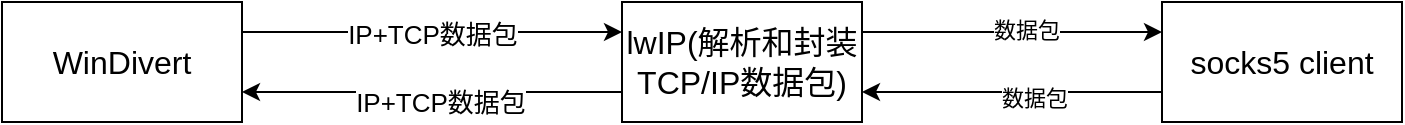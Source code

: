 <mxfile version="22.1.11" type="github">
  <diagram name="第 1 页" id="jFM_bRkAo_Z9jXmtW7PE">
    <mxGraphModel dx="1216" dy="764" grid="1" gridSize="10" guides="1" tooltips="1" connect="1" arrows="1" fold="1" page="1" pageScale="1" pageWidth="827" pageHeight="1169" math="0" shadow="0">
      <root>
        <mxCell id="0" />
        <mxCell id="1" parent="0" />
        <mxCell id="L1I-3VNPEpjBzNcU_K1i-1" value="WinDivert" style="rounded=0;whiteSpace=wrap;html=1;fontSize=16;" vertex="1" parent="1">
          <mxGeometry x="50" y="140" width="120" height="60" as="geometry" />
        </mxCell>
        <mxCell id="L1I-3VNPEpjBzNcU_K1i-6" style="edgeStyle=orthogonalEdgeStyle;rounded=0;orthogonalLoop=1;jettySize=auto;html=1;exitX=1;exitY=0.25;exitDx=0;exitDy=0;entryX=0;entryY=0.25;entryDx=0;entryDy=0;" edge="1" parent="1" source="L1I-3VNPEpjBzNcU_K1i-2" target="L1I-3VNPEpjBzNcU_K1i-3">
          <mxGeometry relative="1" as="geometry" />
        </mxCell>
        <mxCell id="L1I-3VNPEpjBzNcU_K1i-7" value="数据包" style="edgeLabel;html=1;align=center;verticalAlign=middle;resizable=0;points=[];" vertex="1" connectable="0" parent="L1I-3VNPEpjBzNcU_K1i-6">
          <mxGeometry x="0.093" y="1" relative="1" as="geometry">
            <mxPoint as="offset" />
          </mxGeometry>
        </mxCell>
        <mxCell id="L1I-3VNPEpjBzNcU_K1i-10" style="edgeStyle=orthogonalEdgeStyle;rounded=0;orthogonalLoop=1;jettySize=auto;html=1;exitX=0;exitY=0.75;exitDx=0;exitDy=0;entryX=1;entryY=0.75;entryDx=0;entryDy=0;" edge="1" parent="1" source="L1I-3VNPEpjBzNcU_K1i-2" target="L1I-3VNPEpjBzNcU_K1i-1">
          <mxGeometry relative="1" as="geometry" />
        </mxCell>
        <mxCell id="L1I-3VNPEpjBzNcU_K1i-12" value="IP+TCP数据包" style="edgeLabel;html=1;align=center;verticalAlign=middle;resizable=0;points=[];fontSize=13;" vertex="1" connectable="0" parent="L1I-3VNPEpjBzNcU_K1i-10">
          <mxGeometry x="-0.042" y="5" relative="1" as="geometry">
            <mxPoint as="offset" />
          </mxGeometry>
        </mxCell>
        <mxCell id="L1I-3VNPEpjBzNcU_K1i-2" value="lwIP(解析和封装TCP/IP数据包)" style="rounded=0;whiteSpace=wrap;html=1;fontSize=16;" vertex="1" parent="1">
          <mxGeometry x="360" y="140" width="120" height="60" as="geometry" />
        </mxCell>
        <mxCell id="L1I-3VNPEpjBzNcU_K1i-8" style="edgeStyle=orthogonalEdgeStyle;rounded=0;orthogonalLoop=1;jettySize=auto;html=1;exitX=0;exitY=0.75;exitDx=0;exitDy=0;entryX=1;entryY=0.75;entryDx=0;entryDy=0;" edge="1" parent="1" source="L1I-3VNPEpjBzNcU_K1i-3" target="L1I-3VNPEpjBzNcU_K1i-2">
          <mxGeometry relative="1" as="geometry" />
        </mxCell>
        <mxCell id="L1I-3VNPEpjBzNcU_K1i-9" value="数据包" style="edgeLabel;html=1;align=center;verticalAlign=middle;resizable=0;points=[];" vertex="1" connectable="0" parent="L1I-3VNPEpjBzNcU_K1i-8">
          <mxGeometry x="-0.147" y="3" relative="1" as="geometry">
            <mxPoint as="offset" />
          </mxGeometry>
        </mxCell>
        <mxCell id="L1I-3VNPEpjBzNcU_K1i-3" value="socks5 client" style="rounded=0;whiteSpace=wrap;html=1;fontSize=16;" vertex="1" parent="1">
          <mxGeometry x="630" y="140" width="120" height="60" as="geometry" />
        </mxCell>
        <mxCell id="L1I-3VNPEpjBzNcU_K1i-4" value="" style="endArrow=classic;html=1;rounded=0;exitX=1;exitY=0.25;exitDx=0;exitDy=0;entryX=0;entryY=0.25;entryDx=0;entryDy=0;" edge="1" parent="1" source="L1I-3VNPEpjBzNcU_K1i-1" target="L1I-3VNPEpjBzNcU_K1i-2">
          <mxGeometry width="50" height="50" relative="1" as="geometry">
            <mxPoint x="390" y="420" as="sourcePoint" />
            <mxPoint x="440" y="370" as="targetPoint" />
          </mxGeometry>
        </mxCell>
        <mxCell id="L1I-3VNPEpjBzNcU_K1i-5" value="IP+TCP数据包" style="edgeLabel;html=1;align=center;verticalAlign=middle;resizable=0;points=[];fontSize=13;" vertex="1" connectable="0" parent="L1I-3VNPEpjBzNcU_K1i-4">
          <mxGeometry y="-1" relative="1" as="geometry">
            <mxPoint as="offset" />
          </mxGeometry>
        </mxCell>
      </root>
    </mxGraphModel>
  </diagram>
</mxfile>
